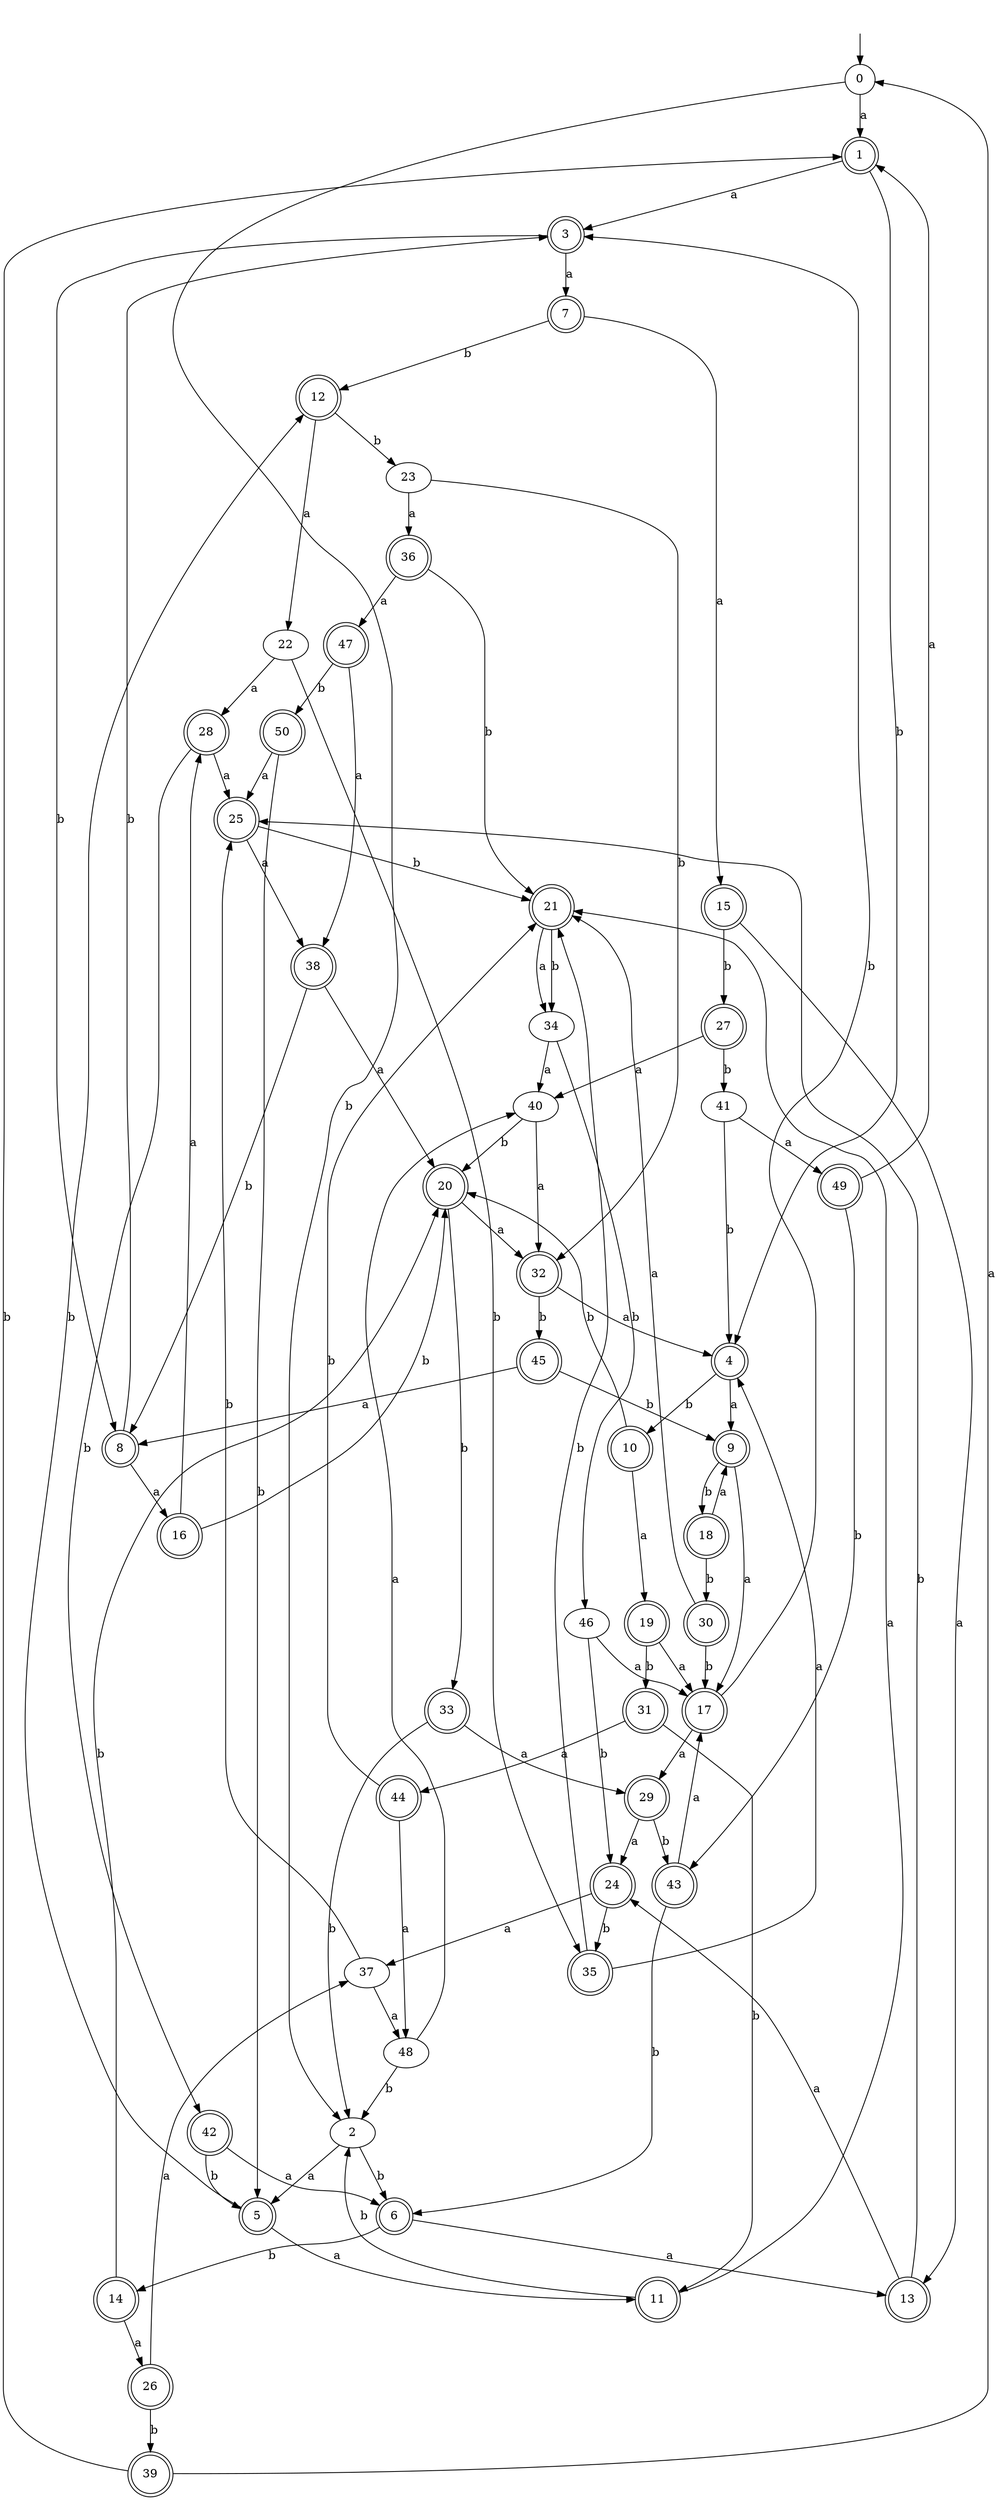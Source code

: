 digraph RandomDFA {
  __start0 [label="", shape=none];
  __start0 -> 0 [label=""];
  0 [shape=circle]
  0 -> 1 [label="a"]
  0 -> 2 [label="b"]
  1 [shape=doublecircle]
  1 -> 3 [label="a"]
  1 -> 4 [label="b"]
  2
  2 -> 5 [label="a"]
  2 -> 6 [label="b"]
  3 [shape=doublecircle]
  3 -> 7 [label="a"]
  3 -> 8 [label="b"]
  4 [shape=doublecircle]
  4 -> 9 [label="a"]
  4 -> 10 [label="b"]
  5 [shape=doublecircle]
  5 -> 11 [label="a"]
  5 -> 12 [label="b"]
  6 [shape=doublecircle]
  6 -> 13 [label="a"]
  6 -> 14 [label="b"]
  7 [shape=doublecircle]
  7 -> 15 [label="a"]
  7 -> 12 [label="b"]
  8 [shape=doublecircle]
  8 -> 16 [label="a"]
  8 -> 3 [label="b"]
  9 [shape=doublecircle]
  9 -> 17 [label="a"]
  9 -> 18 [label="b"]
  10 [shape=doublecircle]
  10 -> 19 [label="a"]
  10 -> 20 [label="b"]
  11 [shape=doublecircle]
  11 -> 21 [label="a"]
  11 -> 2 [label="b"]
  12 [shape=doublecircle]
  12 -> 22 [label="a"]
  12 -> 23 [label="b"]
  13 [shape=doublecircle]
  13 -> 24 [label="a"]
  13 -> 25 [label="b"]
  14 [shape=doublecircle]
  14 -> 26 [label="a"]
  14 -> 20 [label="b"]
  15 [shape=doublecircle]
  15 -> 13 [label="a"]
  15 -> 27 [label="b"]
  16 [shape=doublecircle]
  16 -> 28 [label="a"]
  16 -> 20 [label="b"]
  17 [shape=doublecircle]
  17 -> 29 [label="a"]
  17 -> 3 [label="b"]
  18 [shape=doublecircle]
  18 -> 9 [label="a"]
  18 -> 30 [label="b"]
  19 [shape=doublecircle]
  19 -> 17 [label="a"]
  19 -> 31 [label="b"]
  20 [shape=doublecircle]
  20 -> 32 [label="a"]
  20 -> 33 [label="b"]
  21 [shape=doublecircle]
  21 -> 34 [label="a"]
  21 -> 34 [label="b"]
  22
  22 -> 28 [label="a"]
  22 -> 35 [label="b"]
  23
  23 -> 36 [label="a"]
  23 -> 32 [label="b"]
  24 [shape=doublecircle]
  24 -> 37 [label="a"]
  24 -> 35 [label="b"]
  25 [shape=doublecircle]
  25 -> 38 [label="a"]
  25 -> 21 [label="b"]
  26 [shape=doublecircle]
  26 -> 37 [label="a"]
  26 -> 39 [label="b"]
  27 [shape=doublecircle]
  27 -> 40 [label="a"]
  27 -> 41 [label="b"]
  28 [shape=doublecircle]
  28 -> 25 [label="a"]
  28 -> 42 [label="b"]
  29 [shape=doublecircle]
  29 -> 24 [label="a"]
  29 -> 43 [label="b"]
  30 [shape=doublecircle]
  30 -> 21 [label="a"]
  30 -> 17 [label="b"]
  31 [shape=doublecircle]
  31 -> 44 [label="a"]
  31 -> 11 [label="b"]
  32 [shape=doublecircle]
  32 -> 4 [label="a"]
  32 -> 45 [label="b"]
  33 [shape=doublecircle]
  33 -> 29 [label="a"]
  33 -> 2 [label="b"]
  34
  34 -> 40 [label="a"]
  34 -> 46 [label="b"]
  35 [shape=doublecircle]
  35 -> 4 [label="a"]
  35 -> 21 [label="b"]
  36 [shape=doublecircle]
  36 -> 47 [label="a"]
  36 -> 21 [label="b"]
  37
  37 -> 48 [label="a"]
  37 -> 25 [label="b"]
  38 [shape=doublecircle]
  38 -> 20 [label="a"]
  38 -> 8 [label="b"]
  39 [shape=doublecircle]
  39 -> 0 [label="a"]
  39 -> 1 [label="b"]
  40
  40 -> 32 [label="a"]
  40 -> 20 [label="b"]
  41
  41 -> 49 [label="a"]
  41 -> 4 [label="b"]
  42 [shape=doublecircle]
  42 -> 6 [label="a"]
  42 -> 5 [label="b"]
  43 [shape=doublecircle]
  43 -> 17 [label="a"]
  43 -> 6 [label="b"]
  44 [shape=doublecircle]
  44 -> 48 [label="a"]
  44 -> 21 [label="b"]
  45 [shape=doublecircle]
  45 -> 8 [label="a"]
  45 -> 9 [label="b"]
  46
  46 -> 17 [label="a"]
  46 -> 24 [label="b"]
  47 [shape=doublecircle]
  47 -> 38 [label="a"]
  47 -> 50 [label="b"]
  48
  48 -> 40 [label="a"]
  48 -> 2 [label="b"]
  49 [shape=doublecircle]
  49 -> 1 [label="a"]
  49 -> 43 [label="b"]
  50 [shape=doublecircle]
  50 -> 25 [label="a"]
  50 -> 5 [label="b"]
}
